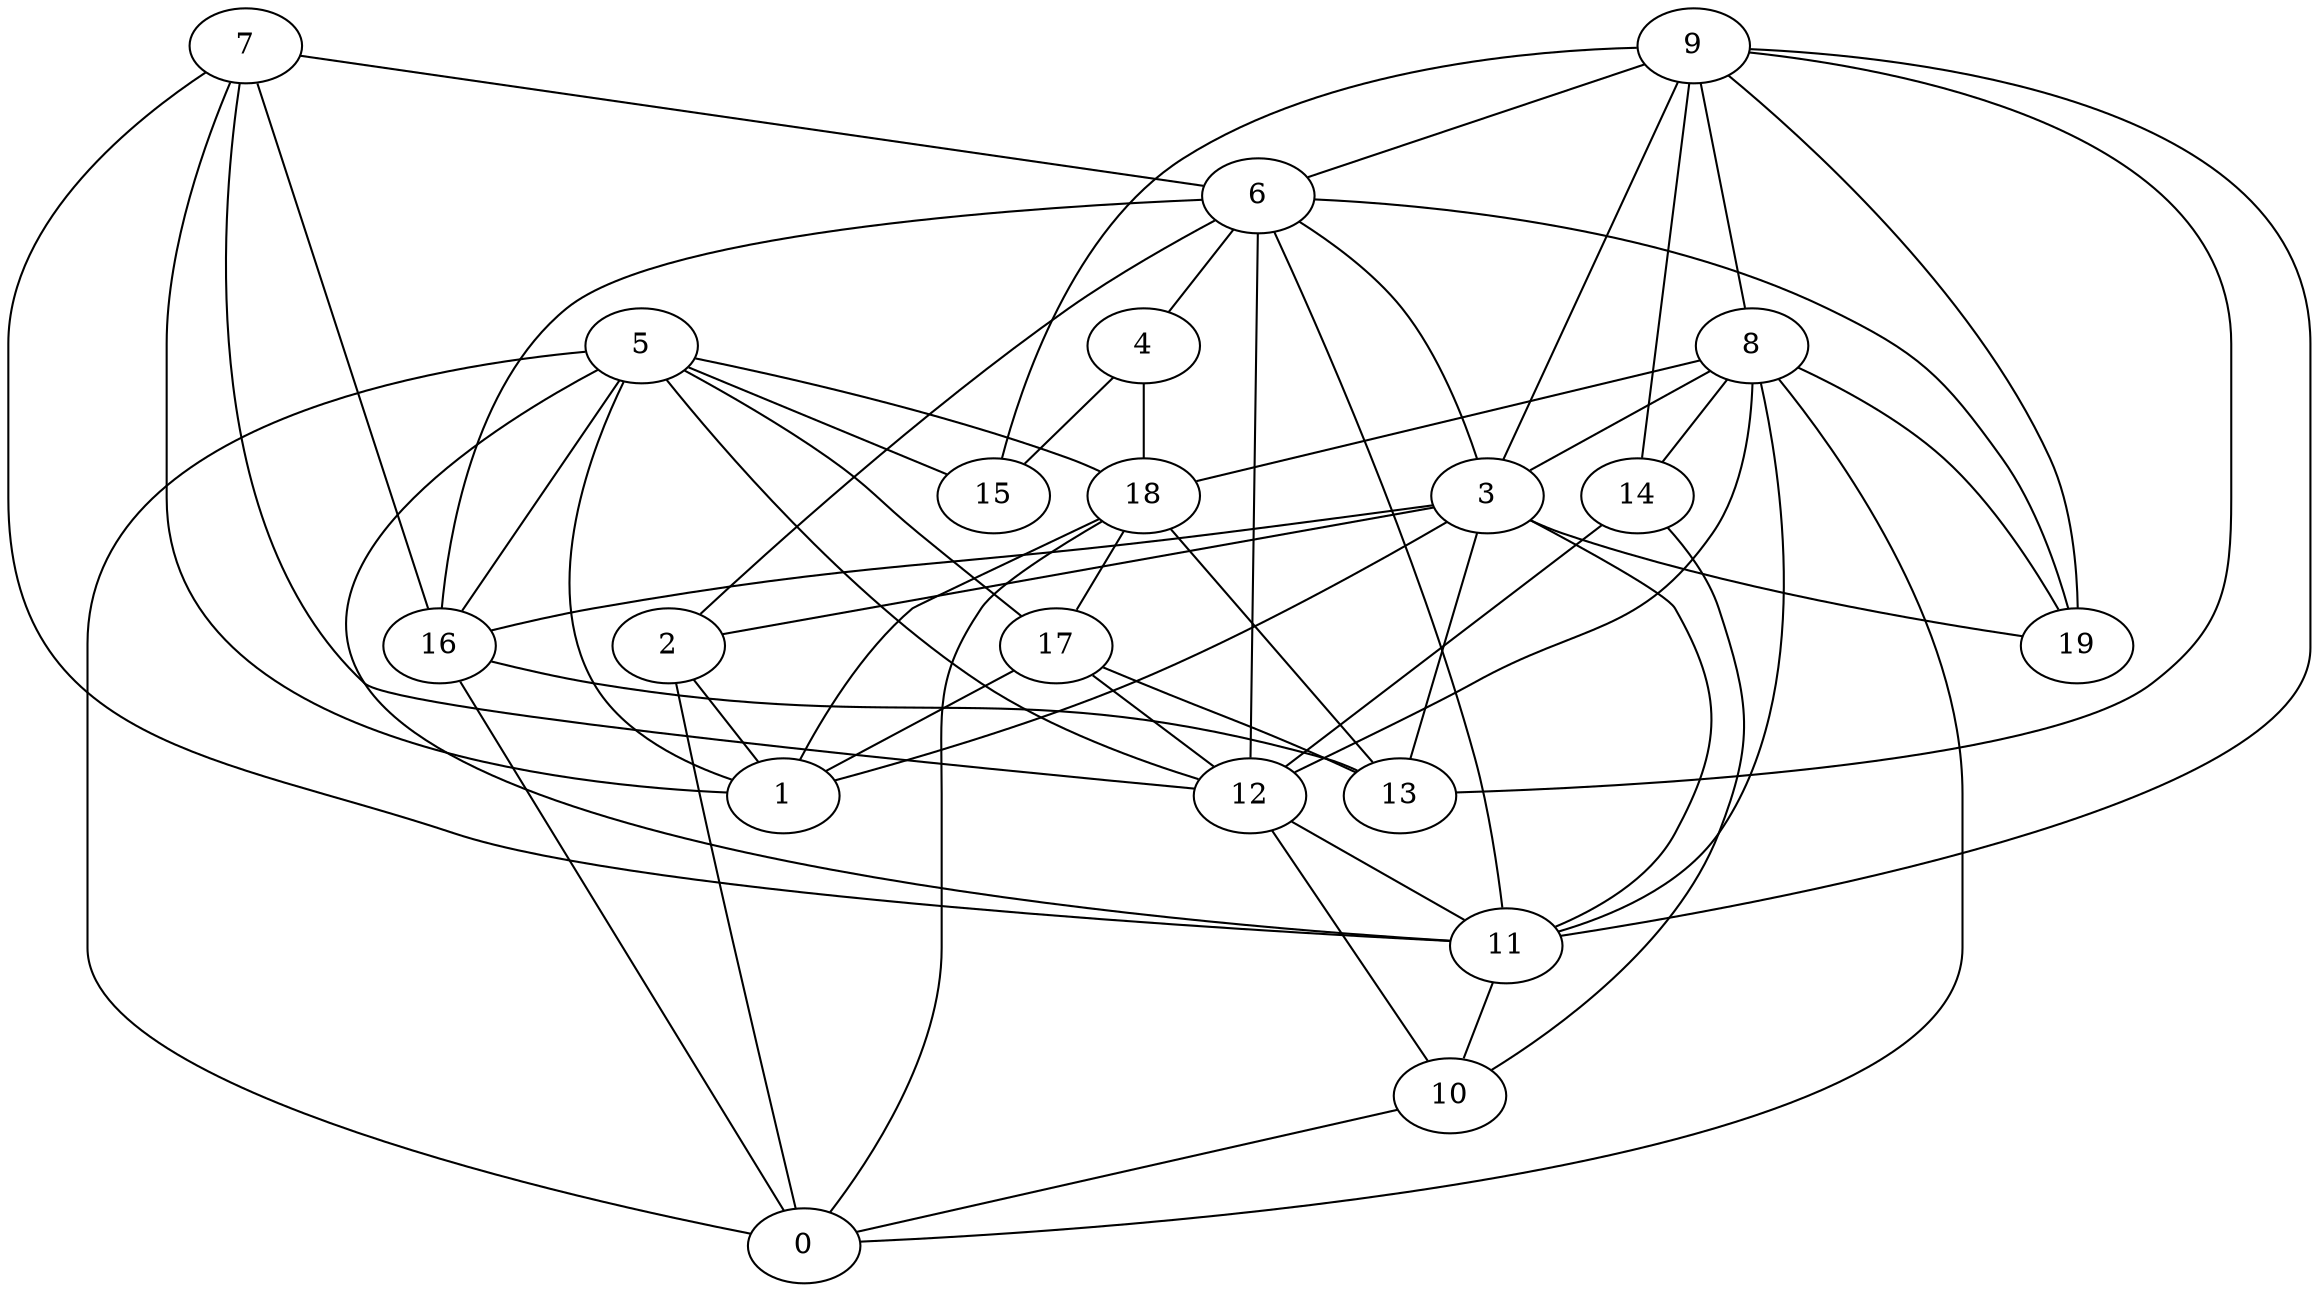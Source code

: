 digraph GG_graph {

subgraph G_graph {
edge [color = black]
"6" -> "4" [dir = none]
"6" -> "16" [dir = none]
"6" -> "12" [dir = none]
"6" -> "19" [dir = none]
"6" -> "2" [dir = none]
"10" -> "0" [dir = none]
"4" -> "15" [dir = none]
"4" -> "18" [dir = none]
"16" -> "0" [dir = none]
"3" -> "11" [dir = none]
"3" -> "16" [dir = none]
"3" -> "13" [dir = none]
"3" -> "2" [dir = none]
"5" -> "11" [dir = none]
"5" -> "16" [dir = none]
"5" -> "1" [dir = none]
"5" -> "17" [dir = none]
"5" -> "0" [dir = none]
"5" -> "15" [dir = none]
"8" -> "18" [dir = none]
"8" -> "12" [dir = none]
"8" -> "0" [dir = none]
"2" -> "0" [dir = none]
"2" -> "1" [dir = none]
"14" -> "12" [dir = none]
"9" -> "8" [dir = none]
"9" -> "11" [dir = none]
"9" -> "19" [dir = none]
"9" -> "3" [dir = none]
"9" -> "6" [dir = none]
"9" -> "14" [dir = none]
"17" -> "13" [dir = none]
"17" -> "12" [dir = none]
"7" -> "1" [dir = none]
"7" -> "11" [dir = none]
"7" -> "12" [dir = none]
"18" -> "0" [dir = none]
"11" -> "10" [dir = none]
"12" -> "10" [dir = none]
"9" -> "13" [dir = none]
"18" -> "1" [dir = none]
"8" -> "11" [dir = none]
"16" -> "13" [dir = none]
"6" -> "11" [dir = none]
"8" -> "14" [dir = none]
"3" -> "19" [dir = none]
"8" -> "3" [dir = none]
"8" -> "19" [dir = none]
"3" -> "1" [dir = none]
"14" -> "10" [dir = none]
"18" -> "17" [dir = none]
"12" -> "11" [dir = none]
"17" -> "1" [dir = none]
"9" -> "15" [dir = none]
"18" -> "13" [dir = none]
"7" -> "16" [dir = none]
"6" -> "3" [dir = none]
"7" -> "6" [dir = none]
"5" -> "18" [dir = none]
"5" -> "12" [dir = none]
}

}

